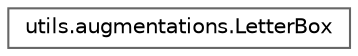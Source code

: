 digraph "Graphical Class Hierarchy"
{
 // LATEX_PDF_SIZE
  bgcolor="transparent";
  edge [fontname=Helvetica,fontsize=10,labelfontname=Helvetica,labelfontsize=10];
  node [fontname=Helvetica,fontsize=10,shape=box,height=0.2,width=0.4];
  rankdir="LR";
  Node0 [id="Node000000",label="utils.augmentations.LetterBox",height=0.2,width=0.4,color="grey40", fillcolor="white", style="filled",URL="$classutils_1_1augmentations_1_1_letter_box.html",tooltip=" "];
}
